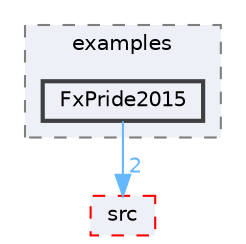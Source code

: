 digraph "FastLED/FastLED/examples/FxPride2015"
{
 // LATEX_PDF_SIZE
  bgcolor="transparent";
  edge [fontname=Helvetica,fontsize=10,labelfontname=Helvetica,labelfontsize=10];
  node [fontname=Helvetica,fontsize=10,shape=box,height=0.2,width=0.4];
  compound=true
  subgraph clusterdir_999a185a1a47b3a763bb04a7a263eb0d {
    graph [ bgcolor="#edf0f7", pencolor="grey50", label="examples", fontname=Helvetica,fontsize=10 style="filled,dashed", URL="dir_999a185a1a47b3a763bb04a7a263eb0d.html",tooltip=""]
  dir_a5023c437237d2924c60bb7ffc6afe5d [label="FxPride2015", fillcolor="#edf0f7", color="grey25", style="filled,bold", URL="dir_a5023c437237d2924c60bb7ffc6afe5d.html",tooltip=""];
  }
  dir_e6a3de723047763e6a27a3cab040759e [label="src", fillcolor="#edf0f7", color="red", style="filled,dashed", URL="dir_e6a3de723047763e6a27a3cab040759e.html",tooltip=""];
  dir_a5023c437237d2924c60bb7ffc6afe5d->dir_e6a3de723047763e6a27a3cab040759e [headlabel="2", labeldistance=1.5 headhref="dir_000040_000075.html" href="dir_000040_000075.html" color="steelblue1" fontcolor="steelblue1"];
}
